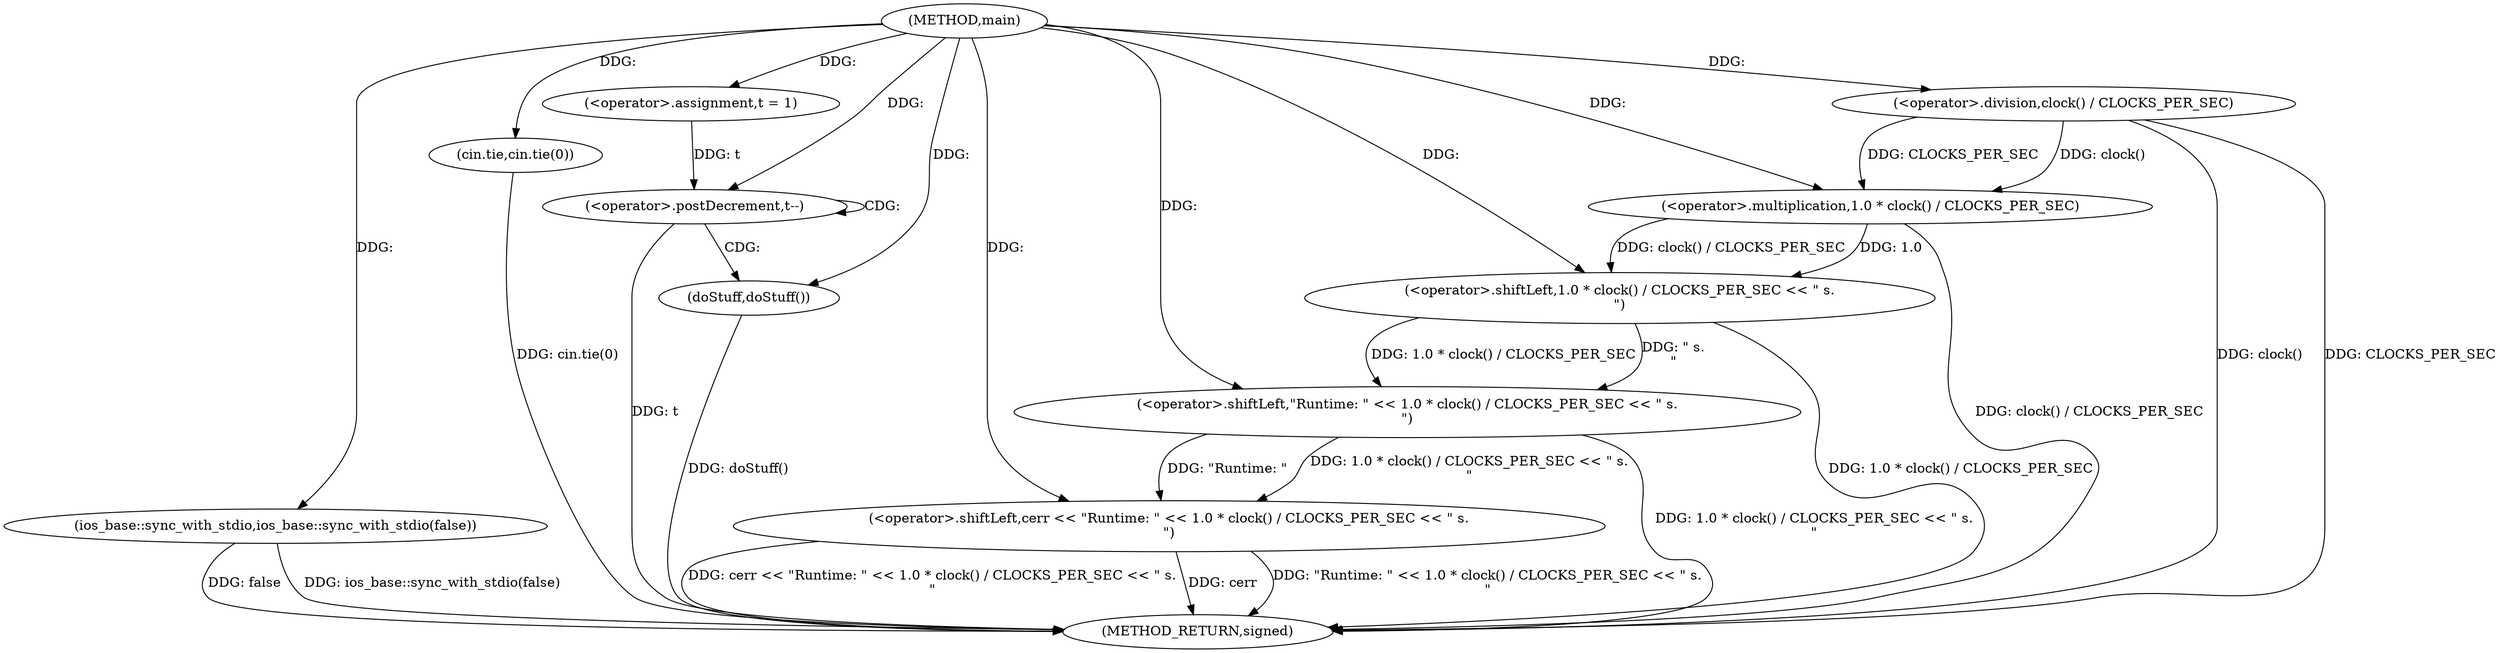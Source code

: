 digraph "main" {  
"1000492" [label = "(METHOD,main)" ]
"1000517" [label = "(METHOD_RETURN,signed)" ]
"1000494" [label = "(ios_base::sync_with_stdio,ios_base::sync_with_stdio(false))" ]
"1000496" [label = "(cin.tie,cin.tie(0))" ]
"1000499" [label = "(<operator>.assignment,t = 1)" ]
"1000506" [label = "(<operator>.shiftLeft,cerr << \"Runtime: \" << 1.0 * clock() / CLOCKS_PER_SEC << \" s.\n\")" ]
"1000503" [label = "(<operator>.postDecrement,t--)" ]
"1000505" [label = "(doStuff,doStuff())" ]
"1000508" [label = "(<operator>.shiftLeft,\"Runtime: \" << 1.0 * clock() / CLOCKS_PER_SEC << \" s.\n\")" ]
"1000510" [label = "(<operator>.shiftLeft,1.0 * clock() / CLOCKS_PER_SEC << \" s.\n\")" ]
"1000511" [label = "(<operator>.multiplication,1.0 * clock() / CLOCKS_PER_SEC)" ]
"1000513" [label = "(<operator>.division,clock() / CLOCKS_PER_SEC)" ]
  "1000494" -> "1000517"  [ label = "DDG: ios_base::sync_with_stdio(false)"] 
  "1000496" -> "1000517"  [ label = "DDG: cin.tie(0)"] 
  "1000503" -> "1000517"  [ label = "DDG: t"] 
  "1000513" -> "1000517"  [ label = "DDG: clock()"] 
  "1000511" -> "1000517"  [ label = "DDG: clock() / CLOCKS_PER_SEC"] 
  "1000510" -> "1000517"  [ label = "DDG: 1.0 * clock() / CLOCKS_PER_SEC"] 
  "1000508" -> "1000517"  [ label = "DDG: 1.0 * clock() / CLOCKS_PER_SEC << \" s.\n\""] 
  "1000506" -> "1000517"  [ label = "DDG: \"Runtime: \" << 1.0 * clock() / CLOCKS_PER_SEC << \" s.\n\""] 
  "1000506" -> "1000517"  [ label = "DDG: cerr << \"Runtime: \" << 1.0 * clock() / CLOCKS_PER_SEC << \" s.\n\""] 
  "1000505" -> "1000517"  [ label = "DDG: doStuff()"] 
  "1000494" -> "1000517"  [ label = "DDG: false"] 
  "1000506" -> "1000517"  [ label = "DDG: cerr"] 
  "1000513" -> "1000517"  [ label = "DDG: CLOCKS_PER_SEC"] 
  "1000492" -> "1000499"  [ label = "DDG: "] 
  "1000492" -> "1000494"  [ label = "DDG: "] 
  "1000492" -> "1000496"  [ label = "DDG: "] 
  "1000492" -> "1000505"  [ label = "DDG: "] 
  "1000492" -> "1000506"  [ label = "DDG: "] 
  "1000508" -> "1000506"  [ label = "DDG: \"Runtime: \""] 
  "1000508" -> "1000506"  [ label = "DDG: 1.0 * clock() / CLOCKS_PER_SEC << \" s.\n\""] 
  "1000499" -> "1000503"  [ label = "DDG: t"] 
  "1000492" -> "1000503"  [ label = "DDG: "] 
  "1000492" -> "1000508"  [ label = "DDG: "] 
  "1000510" -> "1000508"  [ label = "DDG: 1.0 * clock() / CLOCKS_PER_SEC"] 
  "1000510" -> "1000508"  [ label = "DDG: \" s.\n\""] 
  "1000511" -> "1000510"  [ label = "DDG: 1.0"] 
  "1000511" -> "1000510"  [ label = "DDG: clock() / CLOCKS_PER_SEC"] 
  "1000492" -> "1000510"  [ label = "DDG: "] 
  "1000492" -> "1000511"  [ label = "DDG: "] 
  "1000513" -> "1000511"  [ label = "DDG: clock()"] 
  "1000513" -> "1000511"  [ label = "DDG: CLOCKS_PER_SEC"] 
  "1000492" -> "1000513"  [ label = "DDG: "] 
  "1000503" -> "1000503"  [ label = "CDG: "] 
  "1000503" -> "1000505"  [ label = "CDG: "] 
}

